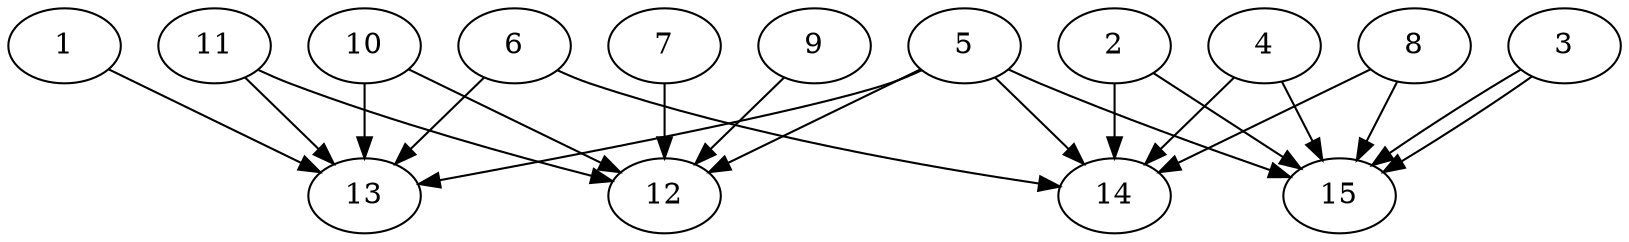// DAG automatically generated by daggen at Thu Oct  3 13:59:26 2019
// ./daggen --dot -n 15 --ccr 0.4 --fat 0.9 --regular 0.9 --density 0.5 --mindata 5242880 --maxdata 52428800 
digraph G {
  1 [size="59361280", alpha="0.05", expect_size="23744512"] 
  1 -> 13 [size ="23744512"]
  2 [size="119720960", alpha="0.12", expect_size="47888384"] 
  2 -> 14 [size ="47888384"]
  2 -> 15 [size ="47888384"]
  3 [size="76280320", alpha="0.03", expect_size="30512128"] 
  3 -> 15 [size ="30512128"]
  3 -> 15 [size ="30512128"]
  4 [size="76190720", alpha="0.05", expect_size="30476288"] 
  4 -> 14 [size ="30476288"]
  4 -> 15 [size ="30476288"]
  5 [size="37736960", alpha="0.05", expect_size="15094784"] 
  5 -> 12 [size ="15094784"]
  5 -> 13 [size ="15094784"]
  5 -> 14 [size ="15094784"]
  5 -> 15 [size ="15094784"]
  6 [size="103976960", alpha="0.07", expect_size="41590784"] 
  6 -> 13 [size ="41590784"]
  6 -> 14 [size ="41590784"]
  7 [size="95795200", alpha="0.17", expect_size="38318080"] 
  7 -> 12 [size ="38318080"]
  8 [size="50972160", alpha="0.17", expect_size="20388864"] 
  8 -> 14 [size ="20388864"]
  8 -> 15 [size ="20388864"]
  9 [size="107146240", alpha="0.05", expect_size="42858496"] 
  9 -> 12 [size ="42858496"]
  10 [size="36185600", alpha="0.03", expect_size="14474240"] 
  10 -> 12 [size ="14474240"]
  10 -> 13 [size ="14474240"]
  11 [size="127308800", alpha="0.04", expect_size="50923520"] 
  11 -> 12 [size ="50923520"]
  11 -> 13 [size ="50923520"]
  12 [size="41748480", alpha="0.15", expect_size="16699392"] 
  13 [size="111703040", alpha="0.08", expect_size="44681216"] 
  14 [size="127275520", alpha="0.09", expect_size="50910208"] 
  15 [size="37591040", alpha="0.17", expect_size="15036416"] 
}
